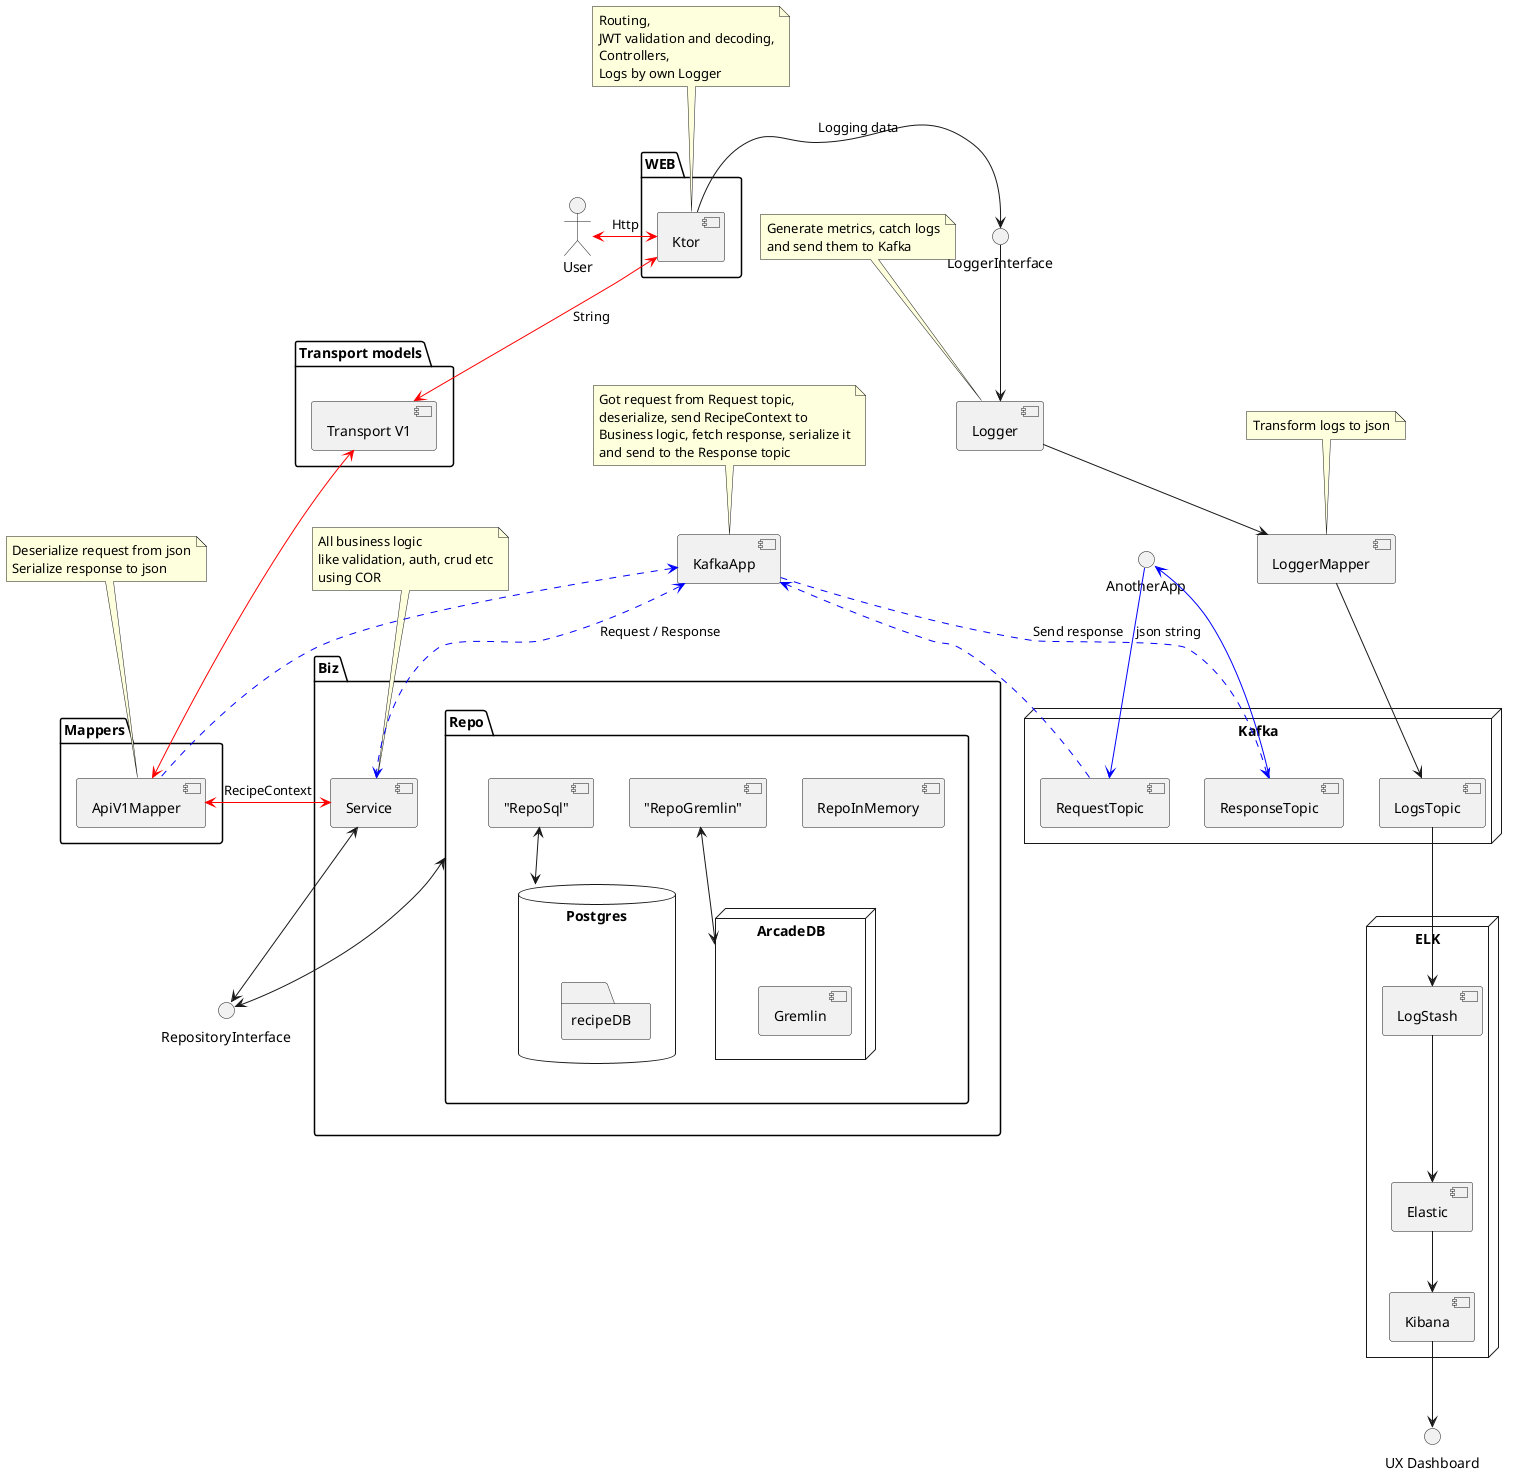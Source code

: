 @startuml
'https://plantuml.com/component-diagram
"User"
package "WEB" {
  User <-> [Ktor]#Red : Http
}
note top of Ktor
    Routing,
    JWT validation and decoding,
    Controllers,
    Logs by own Logger
endnote

node "Kafka" {
[RequestTopic]
[ResponseTopic]
[LogsTopic]
}

package "Transport models" {
    [Transport V1]
}

package "Mappers" {
[Transport V1] <--> [ApiV1Mapper]#Red
[Ktor] <--> [Transport V1]#Red: String
}

interface "RepositoryInterface"
package "Biz" {
[ApiV1Mapper] <-> [Service]#Red : RecipeContext
Service <--> RepositoryInterface
[RepositoryInterface] <--> Repo
}
note top of Service
    All business logic
    like validation, auth, crud etc
    using COR
endnote

()"AnotherApp" --> RequestTopic#Blue : json string
RequestTopic ..> [KafkaApp]#Blue
[KafkaApp] <.. [ApiV1Mapper]#Blue
KafkaApp <..> [Service]#Blue: "Request / Response"
KafkaApp ..> [ResponseTopic]#Blue: Send response
ResponseTopic --> ()"AnotherApp"#Blue
note top of ApiV1Mapper
    Deserialize request from json
    Serialize response to json
endnote

note top of KafkaApp
    Got request from Request topic,
    deserialize, send RecipeContext to
    Business logic, fetch response, serialize it
    and send to the Response topic
endnote

node "ELK" {
[Elastic]
[LogStash]
[Kibana]
}

()"LoggerInterface"

[Ktor] -> LoggerInterface: Logging data
LoggerInterface --> [Logger]
[Logger] --> [LoggerMapper]
[LoggerMapper] --> LogsTopic
LogsTopic --> LogStash
LogStash --> [Elastic]
Elastic --> Kibana
Kibana --> ()"UX Dashboard"

note top of LoggerMapper
    Transform logs to json
endnote

note top of Logger
    Generate metrics, catch logs
    and send them to Kafka
endnote

package "Repo" {
["RepoInMemory"]
["RepoGremlin"] <--> ArcadeDB
["RepoSql"] <--> [Postgres]
}

database "Postgres" {
  folder "recipeDB" {
  }
}

node "ArcadeDB" {
["Gremlin"]
}

@enduml